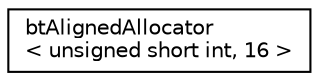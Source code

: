 digraph "Graphical Class Hierarchy"
{
  edge [fontname="Helvetica",fontsize="10",labelfontname="Helvetica",labelfontsize="10"];
  node [fontname="Helvetica",fontsize="10",shape=record];
  rankdir="LR";
  Node1 [label="btAlignedAllocator\l\< unsigned short int, 16 \>",height=0.2,width=0.4,color="black", fillcolor="white", style="filled",URL="$classbt_aligned_allocator.html"];
}
